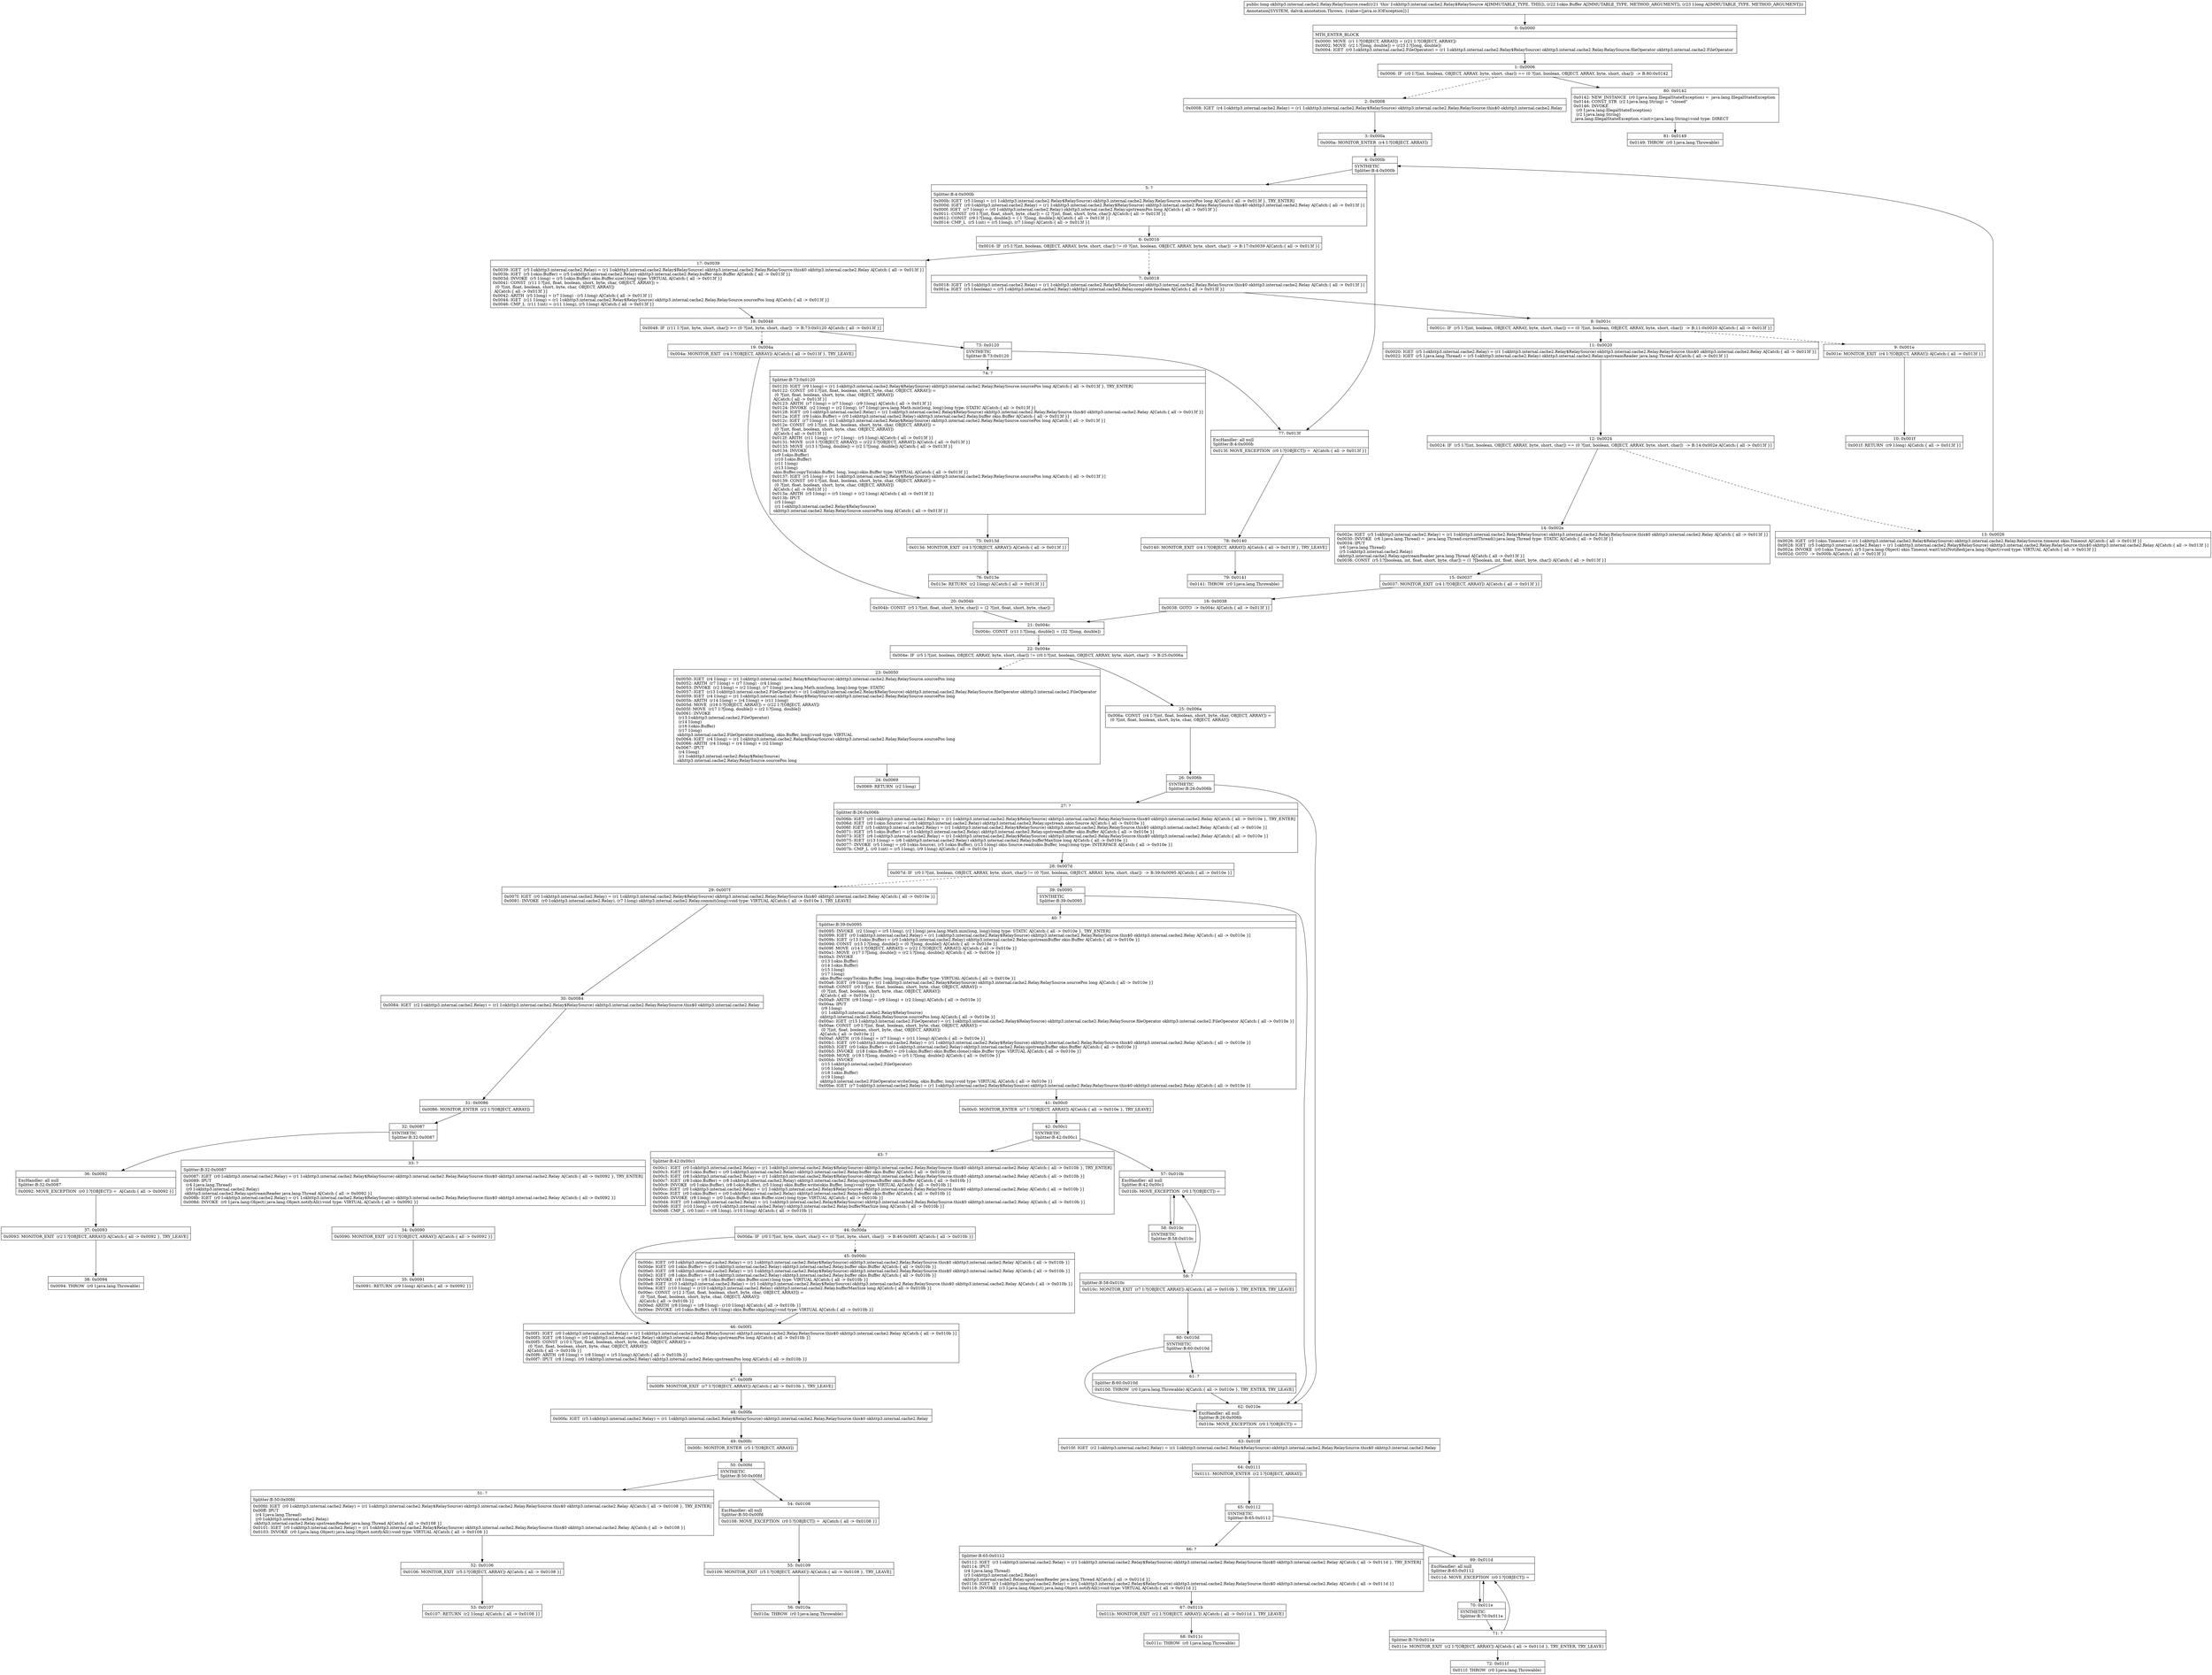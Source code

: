 digraph "CFG forokhttp3.internal.cache2.Relay.RelaySource.read(Lokio\/Buffer;J)J" {
Node_0 [shape=record,label="{0\:\ 0x0000|MTH_ENTER_BLOCK\l|0x0000: MOVE  (r1 I:?[OBJECT, ARRAY]) = (r21 I:?[OBJECT, ARRAY]) \l0x0002: MOVE  (r2 I:?[long, double]) = (r23 I:?[long, double]) \l0x0004: IGET  (r0 I:okhttp3.internal.cache2.FileOperator) = (r1 I:okhttp3.internal.cache2.Relay$RelaySource) okhttp3.internal.cache2.Relay.RelaySource.fileOperator okhttp3.internal.cache2.FileOperator \l}"];
Node_1 [shape=record,label="{1\:\ 0x0006|0x0006: IF  (r0 I:?[int, boolean, OBJECT, ARRAY, byte, short, char]) == (0 ?[int, boolean, OBJECT, ARRAY, byte, short, char])  \-\> B:80:0x0142 \l}"];
Node_2 [shape=record,label="{2\:\ 0x0008|0x0008: IGET  (r4 I:okhttp3.internal.cache2.Relay) = (r1 I:okhttp3.internal.cache2.Relay$RelaySource) okhttp3.internal.cache2.Relay.RelaySource.this$0 okhttp3.internal.cache2.Relay \l}"];
Node_3 [shape=record,label="{3\:\ 0x000a|0x000a: MONITOR_ENTER  (r4 I:?[OBJECT, ARRAY]) \l}"];
Node_4 [shape=record,label="{4\:\ 0x000b|SYNTHETIC\lSplitter:B:4:0x000b\l}"];
Node_5 [shape=record,label="{5\:\ ?|Splitter:B:4:0x000b\l|0x000b: IGET  (r5 I:long) = (r1 I:okhttp3.internal.cache2.Relay$RelaySource) okhttp3.internal.cache2.Relay.RelaySource.sourcePos long A[Catch:\{ all \-\> 0x013f \}, TRY_ENTER]\l0x000d: IGET  (r0 I:okhttp3.internal.cache2.Relay) = (r1 I:okhttp3.internal.cache2.Relay$RelaySource) okhttp3.internal.cache2.Relay.RelaySource.this$0 okhttp3.internal.cache2.Relay A[Catch:\{ all \-\> 0x013f \}]\l0x000f: IGET  (r7 I:long) = (r0 I:okhttp3.internal.cache2.Relay) okhttp3.internal.cache2.Relay.upstreamPos long A[Catch:\{ all \-\> 0x013f \}]\l0x0011: CONST  (r0 I:?[int, float, short, byte, char]) = (2 ?[int, float, short, byte, char]) A[Catch:\{ all \-\> 0x013f \}]\l0x0012: CONST  (r9 I:?[long, double]) = (\-1 ?[long, double]) A[Catch:\{ all \-\> 0x013f \}]\l0x0014: CMP_L  (r5 I:int) = (r5 I:long), (r7 I:long) A[Catch:\{ all \-\> 0x013f \}]\l}"];
Node_6 [shape=record,label="{6\:\ 0x0016|0x0016: IF  (r5 I:?[int, boolean, OBJECT, ARRAY, byte, short, char]) != (0 ?[int, boolean, OBJECT, ARRAY, byte, short, char])  \-\> B:17:0x0039 A[Catch:\{ all \-\> 0x013f \}]\l}"];
Node_7 [shape=record,label="{7\:\ 0x0018|0x0018: IGET  (r5 I:okhttp3.internal.cache2.Relay) = (r1 I:okhttp3.internal.cache2.Relay$RelaySource) okhttp3.internal.cache2.Relay.RelaySource.this$0 okhttp3.internal.cache2.Relay A[Catch:\{ all \-\> 0x013f \}]\l0x001a: IGET  (r5 I:boolean) = (r5 I:okhttp3.internal.cache2.Relay) okhttp3.internal.cache2.Relay.complete boolean A[Catch:\{ all \-\> 0x013f \}]\l}"];
Node_8 [shape=record,label="{8\:\ 0x001c|0x001c: IF  (r5 I:?[int, boolean, OBJECT, ARRAY, byte, short, char]) == (0 ?[int, boolean, OBJECT, ARRAY, byte, short, char])  \-\> B:11:0x0020 A[Catch:\{ all \-\> 0x013f \}]\l}"];
Node_9 [shape=record,label="{9\:\ 0x001e|0x001e: MONITOR_EXIT  (r4 I:?[OBJECT, ARRAY]) A[Catch:\{ all \-\> 0x013f \}]\l}"];
Node_10 [shape=record,label="{10\:\ 0x001f|0x001f: RETURN  (r9 I:long) A[Catch:\{ all \-\> 0x013f \}]\l}"];
Node_11 [shape=record,label="{11\:\ 0x0020|0x0020: IGET  (r5 I:okhttp3.internal.cache2.Relay) = (r1 I:okhttp3.internal.cache2.Relay$RelaySource) okhttp3.internal.cache2.Relay.RelaySource.this$0 okhttp3.internal.cache2.Relay A[Catch:\{ all \-\> 0x013f \}]\l0x0022: IGET  (r5 I:java.lang.Thread) = (r5 I:okhttp3.internal.cache2.Relay) okhttp3.internal.cache2.Relay.upstreamReader java.lang.Thread A[Catch:\{ all \-\> 0x013f \}]\l}"];
Node_12 [shape=record,label="{12\:\ 0x0024|0x0024: IF  (r5 I:?[int, boolean, OBJECT, ARRAY, byte, short, char]) == (0 ?[int, boolean, OBJECT, ARRAY, byte, short, char])  \-\> B:14:0x002e A[Catch:\{ all \-\> 0x013f \}]\l}"];
Node_13 [shape=record,label="{13\:\ 0x0026|0x0026: IGET  (r0 I:okio.Timeout) = (r1 I:okhttp3.internal.cache2.Relay$RelaySource) okhttp3.internal.cache2.Relay.RelaySource.timeout okio.Timeout A[Catch:\{ all \-\> 0x013f \}]\l0x0028: IGET  (r5 I:okhttp3.internal.cache2.Relay) = (r1 I:okhttp3.internal.cache2.Relay$RelaySource) okhttp3.internal.cache2.Relay.RelaySource.this$0 okhttp3.internal.cache2.Relay A[Catch:\{ all \-\> 0x013f \}]\l0x002a: INVOKE  (r0 I:okio.Timeout), (r5 I:java.lang.Object) okio.Timeout.waitUntilNotified(java.lang.Object):void type: VIRTUAL A[Catch:\{ all \-\> 0x013f \}]\l0x002d: GOTO  \-\> 0x000b A[Catch:\{ all \-\> 0x013f \}]\l}"];
Node_14 [shape=record,label="{14\:\ 0x002e|0x002e: IGET  (r5 I:okhttp3.internal.cache2.Relay) = (r1 I:okhttp3.internal.cache2.Relay$RelaySource) okhttp3.internal.cache2.Relay.RelaySource.this$0 okhttp3.internal.cache2.Relay A[Catch:\{ all \-\> 0x013f \}]\l0x0030: INVOKE  (r6 I:java.lang.Thread) =  java.lang.Thread.currentThread():java.lang.Thread type: STATIC A[Catch:\{ all \-\> 0x013f \}]\l0x0034: IPUT  \l  (r6 I:java.lang.Thread)\l  (r5 I:okhttp3.internal.cache2.Relay)\l okhttp3.internal.cache2.Relay.upstreamReader java.lang.Thread A[Catch:\{ all \-\> 0x013f \}]\l0x0036: CONST  (r5 I:?[boolean, int, float, short, byte, char]) = (1 ?[boolean, int, float, short, byte, char]) A[Catch:\{ all \-\> 0x013f \}]\l}"];
Node_15 [shape=record,label="{15\:\ 0x0037|0x0037: MONITOR_EXIT  (r4 I:?[OBJECT, ARRAY]) A[Catch:\{ all \-\> 0x013f \}]\l}"];
Node_16 [shape=record,label="{16\:\ 0x0038|0x0038: GOTO  \-\> 0x004c A[Catch:\{ all \-\> 0x013f \}]\l}"];
Node_17 [shape=record,label="{17\:\ 0x0039|0x0039: IGET  (r5 I:okhttp3.internal.cache2.Relay) = (r1 I:okhttp3.internal.cache2.Relay$RelaySource) okhttp3.internal.cache2.Relay.RelaySource.this$0 okhttp3.internal.cache2.Relay A[Catch:\{ all \-\> 0x013f \}]\l0x003b: IGET  (r5 I:okio.Buffer) = (r5 I:okhttp3.internal.cache2.Relay) okhttp3.internal.cache2.Relay.buffer okio.Buffer A[Catch:\{ all \-\> 0x013f \}]\l0x003d: INVOKE  (r5 I:long) = (r5 I:okio.Buffer) okio.Buffer.size():long type: VIRTUAL A[Catch:\{ all \-\> 0x013f \}]\l0x0041: CONST  (r11 I:?[int, float, boolean, short, byte, char, OBJECT, ARRAY]) = \l  (0 ?[int, float, boolean, short, byte, char, OBJECT, ARRAY])\l A[Catch:\{ all \-\> 0x013f \}]\l0x0042: ARITH  (r5 I:long) = (r7 I:long) \- (r5 I:long) A[Catch:\{ all \-\> 0x013f \}]\l0x0044: IGET  (r11 I:long) = (r1 I:okhttp3.internal.cache2.Relay$RelaySource) okhttp3.internal.cache2.Relay.RelaySource.sourcePos long A[Catch:\{ all \-\> 0x013f \}]\l0x0046: CMP_L  (r11 I:int) = (r11 I:long), (r5 I:long) A[Catch:\{ all \-\> 0x013f \}]\l}"];
Node_18 [shape=record,label="{18\:\ 0x0048|0x0048: IF  (r11 I:?[int, byte, short, char]) \>= (0 ?[int, byte, short, char])  \-\> B:73:0x0120 A[Catch:\{ all \-\> 0x013f \}]\l}"];
Node_19 [shape=record,label="{19\:\ 0x004a|0x004a: MONITOR_EXIT  (r4 I:?[OBJECT, ARRAY]) A[Catch:\{ all \-\> 0x013f \}, TRY_LEAVE]\l}"];
Node_20 [shape=record,label="{20\:\ 0x004b|0x004b: CONST  (r5 I:?[int, float, short, byte, char]) = (2 ?[int, float, short, byte, char]) \l}"];
Node_21 [shape=record,label="{21\:\ 0x004c|0x004c: CONST  (r11 I:?[long, double]) = (32 ?[long, double]) \l}"];
Node_22 [shape=record,label="{22\:\ 0x004e|0x004e: IF  (r5 I:?[int, boolean, OBJECT, ARRAY, byte, short, char]) != (r0 I:?[int, boolean, OBJECT, ARRAY, byte, short, char])  \-\> B:25:0x006a \l}"];
Node_23 [shape=record,label="{23\:\ 0x0050|0x0050: IGET  (r4 I:long) = (r1 I:okhttp3.internal.cache2.Relay$RelaySource) okhttp3.internal.cache2.Relay.RelaySource.sourcePos long \l0x0052: ARITH  (r7 I:long) = (r7 I:long) \- (r4 I:long) \l0x0053: INVOKE  (r2 I:long) = (r2 I:long), (r7 I:long) java.lang.Math.min(long, long):long type: STATIC \l0x0057: IGET  (r13 I:okhttp3.internal.cache2.FileOperator) = (r1 I:okhttp3.internal.cache2.Relay$RelaySource) okhttp3.internal.cache2.Relay.RelaySource.fileOperator okhttp3.internal.cache2.FileOperator \l0x0059: IGET  (r4 I:long) = (r1 I:okhttp3.internal.cache2.Relay$RelaySource) okhttp3.internal.cache2.Relay.RelaySource.sourcePos long \l0x005b: ARITH  (r14 I:long) = (r4 I:long) + (r11 I:long) \l0x005d: MOVE  (r16 I:?[OBJECT, ARRAY]) = (r22 I:?[OBJECT, ARRAY]) \l0x005f: MOVE  (r17 I:?[long, double]) = (r2 I:?[long, double]) \l0x0061: INVOKE  \l  (r13 I:okhttp3.internal.cache2.FileOperator)\l  (r14 I:long)\l  (r16 I:okio.Buffer)\l  (r17 I:long)\l okhttp3.internal.cache2.FileOperator.read(long, okio.Buffer, long):void type: VIRTUAL \l0x0064: IGET  (r4 I:long) = (r1 I:okhttp3.internal.cache2.Relay$RelaySource) okhttp3.internal.cache2.Relay.RelaySource.sourcePos long \l0x0066: ARITH  (r4 I:long) = (r4 I:long) + (r2 I:long) \l0x0067: IPUT  \l  (r4 I:long)\l  (r1 I:okhttp3.internal.cache2.Relay$RelaySource)\l okhttp3.internal.cache2.Relay.RelaySource.sourcePos long \l}"];
Node_24 [shape=record,label="{24\:\ 0x0069|0x0069: RETURN  (r2 I:long) \l}"];
Node_25 [shape=record,label="{25\:\ 0x006a|0x006a: CONST  (r4 I:?[int, float, boolean, short, byte, char, OBJECT, ARRAY]) = \l  (0 ?[int, float, boolean, short, byte, char, OBJECT, ARRAY])\l \l}"];
Node_26 [shape=record,label="{26\:\ 0x006b|SYNTHETIC\lSplitter:B:26:0x006b\l}"];
Node_27 [shape=record,label="{27\:\ ?|Splitter:B:26:0x006b\l|0x006b: IGET  (r0 I:okhttp3.internal.cache2.Relay) = (r1 I:okhttp3.internal.cache2.Relay$RelaySource) okhttp3.internal.cache2.Relay.RelaySource.this$0 okhttp3.internal.cache2.Relay A[Catch:\{ all \-\> 0x010e \}, TRY_ENTER]\l0x006d: IGET  (r0 I:okio.Source) = (r0 I:okhttp3.internal.cache2.Relay) okhttp3.internal.cache2.Relay.upstream okio.Source A[Catch:\{ all \-\> 0x010e \}]\l0x006f: IGET  (r5 I:okhttp3.internal.cache2.Relay) = (r1 I:okhttp3.internal.cache2.Relay$RelaySource) okhttp3.internal.cache2.Relay.RelaySource.this$0 okhttp3.internal.cache2.Relay A[Catch:\{ all \-\> 0x010e \}]\l0x0071: IGET  (r5 I:okio.Buffer) = (r5 I:okhttp3.internal.cache2.Relay) okhttp3.internal.cache2.Relay.upstreamBuffer okio.Buffer A[Catch:\{ all \-\> 0x010e \}]\l0x0073: IGET  (r6 I:okhttp3.internal.cache2.Relay) = (r1 I:okhttp3.internal.cache2.Relay$RelaySource) okhttp3.internal.cache2.Relay.RelaySource.this$0 okhttp3.internal.cache2.Relay A[Catch:\{ all \-\> 0x010e \}]\l0x0075: IGET  (r13 I:long) = (r6 I:okhttp3.internal.cache2.Relay) okhttp3.internal.cache2.Relay.bufferMaxSize long A[Catch:\{ all \-\> 0x010e \}]\l0x0077: INVOKE  (r5 I:long) = (r0 I:okio.Source), (r5 I:okio.Buffer), (r13 I:long) okio.Source.read(okio.Buffer, long):long type: INTERFACE A[Catch:\{ all \-\> 0x010e \}]\l0x007b: CMP_L  (r0 I:int) = (r5 I:long), (r9 I:long) A[Catch:\{ all \-\> 0x010e \}]\l}"];
Node_28 [shape=record,label="{28\:\ 0x007d|0x007d: IF  (r0 I:?[int, boolean, OBJECT, ARRAY, byte, short, char]) != (0 ?[int, boolean, OBJECT, ARRAY, byte, short, char])  \-\> B:39:0x0095 A[Catch:\{ all \-\> 0x010e \}]\l}"];
Node_29 [shape=record,label="{29\:\ 0x007f|0x007f: IGET  (r0 I:okhttp3.internal.cache2.Relay) = (r1 I:okhttp3.internal.cache2.Relay$RelaySource) okhttp3.internal.cache2.Relay.RelaySource.this$0 okhttp3.internal.cache2.Relay A[Catch:\{ all \-\> 0x010e \}]\l0x0081: INVOKE  (r0 I:okhttp3.internal.cache2.Relay), (r7 I:long) okhttp3.internal.cache2.Relay.commit(long):void type: VIRTUAL A[Catch:\{ all \-\> 0x010e \}, TRY_LEAVE]\l}"];
Node_30 [shape=record,label="{30\:\ 0x0084|0x0084: IGET  (r2 I:okhttp3.internal.cache2.Relay) = (r1 I:okhttp3.internal.cache2.Relay$RelaySource) okhttp3.internal.cache2.Relay.RelaySource.this$0 okhttp3.internal.cache2.Relay \l}"];
Node_31 [shape=record,label="{31\:\ 0x0086|0x0086: MONITOR_ENTER  (r2 I:?[OBJECT, ARRAY]) \l}"];
Node_32 [shape=record,label="{32\:\ 0x0087|SYNTHETIC\lSplitter:B:32:0x0087\l}"];
Node_33 [shape=record,label="{33\:\ ?|Splitter:B:32:0x0087\l|0x0087: IGET  (r0 I:okhttp3.internal.cache2.Relay) = (r1 I:okhttp3.internal.cache2.Relay$RelaySource) okhttp3.internal.cache2.Relay.RelaySource.this$0 okhttp3.internal.cache2.Relay A[Catch:\{ all \-\> 0x0092 \}, TRY_ENTER]\l0x0089: IPUT  \l  (r4 I:java.lang.Thread)\l  (r0 I:okhttp3.internal.cache2.Relay)\l okhttp3.internal.cache2.Relay.upstreamReader java.lang.Thread A[Catch:\{ all \-\> 0x0092 \}]\l0x008b: IGET  (r0 I:okhttp3.internal.cache2.Relay) = (r1 I:okhttp3.internal.cache2.Relay$RelaySource) okhttp3.internal.cache2.Relay.RelaySource.this$0 okhttp3.internal.cache2.Relay A[Catch:\{ all \-\> 0x0092 \}]\l0x008d: INVOKE  (r0 I:java.lang.Object) java.lang.Object.notifyAll():void type: VIRTUAL A[Catch:\{ all \-\> 0x0092 \}]\l}"];
Node_34 [shape=record,label="{34\:\ 0x0090|0x0090: MONITOR_EXIT  (r2 I:?[OBJECT, ARRAY]) A[Catch:\{ all \-\> 0x0092 \}]\l}"];
Node_35 [shape=record,label="{35\:\ 0x0091|0x0091: RETURN  (r9 I:long) A[Catch:\{ all \-\> 0x0092 \}]\l}"];
Node_36 [shape=record,label="{36\:\ 0x0092|ExcHandler: all null\lSplitter:B:32:0x0087\l|0x0092: MOVE_EXCEPTION  (r0 I:?[OBJECT]) =  A[Catch:\{ all \-\> 0x0092 \}]\l}"];
Node_37 [shape=record,label="{37\:\ 0x0093|0x0093: MONITOR_EXIT  (r2 I:?[OBJECT, ARRAY]) A[Catch:\{ all \-\> 0x0092 \}, TRY_LEAVE]\l}"];
Node_38 [shape=record,label="{38\:\ 0x0094|0x0094: THROW  (r0 I:java.lang.Throwable) \l}"];
Node_39 [shape=record,label="{39\:\ 0x0095|SYNTHETIC\lSplitter:B:39:0x0095\l}"];
Node_40 [shape=record,label="{40\:\ ?|Splitter:B:39:0x0095\l|0x0095: INVOKE  (r2 I:long) = (r5 I:long), (r2 I:long) java.lang.Math.min(long, long):long type: STATIC A[Catch:\{ all \-\> 0x010e \}, TRY_ENTER]\l0x0099: IGET  (r0 I:okhttp3.internal.cache2.Relay) = (r1 I:okhttp3.internal.cache2.Relay$RelaySource) okhttp3.internal.cache2.Relay.RelaySource.this$0 okhttp3.internal.cache2.Relay A[Catch:\{ all \-\> 0x010e \}]\l0x009b: IGET  (r13 I:okio.Buffer) = (r0 I:okhttp3.internal.cache2.Relay) okhttp3.internal.cache2.Relay.upstreamBuffer okio.Buffer A[Catch:\{ all \-\> 0x010e \}]\l0x009d: CONST  (r15 I:?[long, double]) = (0 ?[long, double]) A[Catch:\{ all \-\> 0x010e \}]\l0x009f: MOVE  (r14 I:?[OBJECT, ARRAY]) = (r22 I:?[OBJECT, ARRAY]) A[Catch:\{ all \-\> 0x010e \}]\l0x00a1: MOVE  (r17 I:?[long, double]) = (r2 I:?[long, double]) A[Catch:\{ all \-\> 0x010e \}]\l0x00a3: INVOKE  \l  (r13 I:okio.Buffer)\l  (r14 I:okio.Buffer)\l  (r15 I:long)\l  (r17 I:long)\l okio.Buffer.copyTo(okio.Buffer, long, long):okio.Buffer type: VIRTUAL A[Catch:\{ all \-\> 0x010e \}]\l0x00a6: IGET  (r9 I:long) = (r1 I:okhttp3.internal.cache2.Relay$RelaySource) okhttp3.internal.cache2.Relay.RelaySource.sourcePos long A[Catch:\{ all \-\> 0x010e \}]\l0x00a8: CONST  (r0 I:?[int, float, boolean, short, byte, char, OBJECT, ARRAY]) = \l  (0 ?[int, float, boolean, short, byte, char, OBJECT, ARRAY])\l A[Catch:\{ all \-\> 0x010e \}]\l0x00a9: ARITH  (r9 I:long) = (r9 I:long) + (r2 I:long) A[Catch:\{ all \-\> 0x010e \}]\l0x00aa: IPUT  \l  (r9 I:long)\l  (r1 I:okhttp3.internal.cache2.Relay$RelaySource)\l okhttp3.internal.cache2.Relay.RelaySource.sourcePos long A[Catch:\{ all \-\> 0x010e \}]\l0x00ac: IGET  (r15 I:okhttp3.internal.cache2.FileOperator) = (r1 I:okhttp3.internal.cache2.Relay$RelaySource) okhttp3.internal.cache2.Relay.RelaySource.fileOperator okhttp3.internal.cache2.FileOperator A[Catch:\{ all \-\> 0x010e \}]\l0x00ae: CONST  (r0 I:?[int, float, boolean, short, byte, char, OBJECT, ARRAY]) = \l  (0 ?[int, float, boolean, short, byte, char, OBJECT, ARRAY])\l A[Catch:\{ all \-\> 0x010e \}]\l0x00af: ARITH  (r16 I:long) = (r7 I:long) + (r11 I:long) A[Catch:\{ all \-\> 0x010e \}]\l0x00b1: IGET  (r0 I:okhttp3.internal.cache2.Relay) = (r1 I:okhttp3.internal.cache2.Relay$RelaySource) okhttp3.internal.cache2.Relay.RelaySource.this$0 okhttp3.internal.cache2.Relay A[Catch:\{ all \-\> 0x010e \}]\l0x00b3: IGET  (r0 I:okio.Buffer) = (r0 I:okhttp3.internal.cache2.Relay) okhttp3.internal.cache2.Relay.upstreamBuffer okio.Buffer A[Catch:\{ all \-\> 0x010e \}]\l0x00b5: INVOKE  (r18 I:okio.Buffer) = (r0 I:okio.Buffer) okio.Buffer.clone():okio.Buffer type: VIRTUAL A[Catch:\{ all \-\> 0x010e \}]\l0x00b9: MOVE  (r19 I:?[long, double]) = (r5 I:?[long, double]) A[Catch:\{ all \-\> 0x010e \}]\l0x00bb: INVOKE  \l  (r15 I:okhttp3.internal.cache2.FileOperator)\l  (r16 I:long)\l  (r18 I:okio.Buffer)\l  (r19 I:long)\l okhttp3.internal.cache2.FileOperator.write(long, okio.Buffer, long):void type: VIRTUAL A[Catch:\{ all \-\> 0x010e \}]\l0x00be: IGET  (r7 I:okhttp3.internal.cache2.Relay) = (r1 I:okhttp3.internal.cache2.Relay$RelaySource) okhttp3.internal.cache2.Relay.RelaySource.this$0 okhttp3.internal.cache2.Relay A[Catch:\{ all \-\> 0x010e \}]\l}"];
Node_41 [shape=record,label="{41\:\ 0x00c0|0x00c0: MONITOR_ENTER  (r7 I:?[OBJECT, ARRAY]) A[Catch:\{ all \-\> 0x010e \}, TRY_LEAVE]\l}"];
Node_42 [shape=record,label="{42\:\ 0x00c1|SYNTHETIC\lSplitter:B:42:0x00c1\l}"];
Node_43 [shape=record,label="{43\:\ ?|Splitter:B:42:0x00c1\l|0x00c1: IGET  (r0 I:okhttp3.internal.cache2.Relay) = (r1 I:okhttp3.internal.cache2.Relay$RelaySource) okhttp3.internal.cache2.Relay.RelaySource.this$0 okhttp3.internal.cache2.Relay A[Catch:\{ all \-\> 0x010b \}, TRY_ENTER]\l0x00c3: IGET  (r0 I:okio.Buffer) = (r0 I:okhttp3.internal.cache2.Relay) okhttp3.internal.cache2.Relay.buffer okio.Buffer A[Catch:\{ all \-\> 0x010b \}]\l0x00c5: IGET  (r8 I:okhttp3.internal.cache2.Relay) = (r1 I:okhttp3.internal.cache2.Relay$RelaySource) okhttp3.internal.cache2.Relay.RelaySource.this$0 okhttp3.internal.cache2.Relay A[Catch:\{ all \-\> 0x010b \}]\l0x00c7: IGET  (r8 I:okio.Buffer) = (r8 I:okhttp3.internal.cache2.Relay) okhttp3.internal.cache2.Relay.upstreamBuffer okio.Buffer A[Catch:\{ all \-\> 0x010b \}]\l0x00c9: INVOKE  (r0 I:okio.Buffer), (r8 I:okio.Buffer), (r5 I:long) okio.Buffer.write(okio.Buffer, long):void type: VIRTUAL A[Catch:\{ all \-\> 0x010b \}]\l0x00cc: IGET  (r0 I:okhttp3.internal.cache2.Relay) = (r1 I:okhttp3.internal.cache2.Relay$RelaySource) okhttp3.internal.cache2.Relay.RelaySource.this$0 okhttp3.internal.cache2.Relay A[Catch:\{ all \-\> 0x010b \}]\l0x00ce: IGET  (r0 I:okio.Buffer) = (r0 I:okhttp3.internal.cache2.Relay) okhttp3.internal.cache2.Relay.buffer okio.Buffer A[Catch:\{ all \-\> 0x010b \}]\l0x00d0: INVOKE  (r8 I:long) = (r0 I:okio.Buffer) okio.Buffer.size():long type: VIRTUAL A[Catch:\{ all \-\> 0x010b \}]\l0x00d4: IGET  (r0 I:okhttp3.internal.cache2.Relay) = (r1 I:okhttp3.internal.cache2.Relay$RelaySource) okhttp3.internal.cache2.Relay.RelaySource.this$0 okhttp3.internal.cache2.Relay A[Catch:\{ all \-\> 0x010b \}]\l0x00d6: IGET  (r10 I:long) = (r0 I:okhttp3.internal.cache2.Relay) okhttp3.internal.cache2.Relay.bufferMaxSize long A[Catch:\{ all \-\> 0x010b \}]\l0x00d8: CMP_L  (r0 I:int) = (r8 I:long), (r10 I:long) A[Catch:\{ all \-\> 0x010b \}]\l}"];
Node_44 [shape=record,label="{44\:\ 0x00da|0x00da: IF  (r0 I:?[int, byte, short, char]) \<= (0 ?[int, byte, short, char])  \-\> B:46:0x00f1 A[Catch:\{ all \-\> 0x010b \}]\l}"];
Node_45 [shape=record,label="{45\:\ 0x00dc|0x00dc: IGET  (r0 I:okhttp3.internal.cache2.Relay) = (r1 I:okhttp3.internal.cache2.Relay$RelaySource) okhttp3.internal.cache2.Relay.RelaySource.this$0 okhttp3.internal.cache2.Relay A[Catch:\{ all \-\> 0x010b \}]\l0x00de: IGET  (r0 I:okio.Buffer) = (r0 I:okhttp3.internal.cache2.Relay) okhttp3.internal.cache2.Relay.buffer okio.Buffer A[Catch:\{ all \-\> 0x010b \}]\l0x00e0: IGET  (r8 I:okhttp3.internal.cache2.Relay) = (r1 I:okhttp3.internal.cache2.Relay$RelaySource) okhttp3.internal.cache2.Relay.RelaySource.this$0 okhttp3.internal.cache2.Relay A[Catch:\{ all \-\> 0x010b \}]\l0x00e2: IGET  (r8 I:okio.Buffer) = (r8 I:okhttp3.internal.cache2.Relay) okhttp3.internal.cache2.Relay.buffer okio.Buffer A[Catch:\{ all \-\> 0x010b \}]\l0x00e4: INVOKE  (r8 I:long) = (r8 I:okio.Buffer) okio.Buffer.size():long type: VIRTUAL A[Catch:\{ all \-\> 0x010b \}]\l0x00e8: IGET  (r10 I:okhttp3.internal.cache2.Relay) = (r1 I:okhttp3.internal.cache2.Relay$RelaySource) okhttp3.internal.cache2.Relay.RelaySource.this$0 okhttp3.internal.cache2.Relay A[Catch:\{ all \-\> 0x010b \}]\l0x00ea: IGET  (r10 I:long) = (r10 I:okhttp3.internal.cache2.Relay) okhttp3.internal.cache2.Relay.bufferMaxSize long A[Catch:\{ all \-\> 0x010b \}]\l0x00ec: CONST  (r12 I:?[int, float, boolean, short, byte, char, OBJECT, ARRAY]) = \l  (0 ?[int, float, boolean, short, byte, char, OBJECT, ARRAY])\l A[Catch:\{ all \-\> 0x010b \}]\l0x00ed: ARITH  (r8 I:long) = (r8 I:long) \- (r10 I:long) A[Catch:\{ all \-\> 0x010b \}]\l0x00ee: INVOKE  (r0 I:okio.Buffer), (r8 I:long) okio.Buffer.skip(long):void type: VIRTUAL A[Catch:\{ all \-\> 0x010b \}]\l}"];
Node_46 [shape=record,label="{46\:\ 0x00f1|0x00f1: IGET  (r0 I:okhttp3.internal.cache2.Relay) = (r1 I:okhttp3.internal.cache2.Relay$RelaySource) okhttp3.internal.cache2.Relay.RelaySource.this$0 okhttp3.internal.cache2.Relay A[Catch:\{ all \-\> 0x010b \}]\l0x00f3: IGET  (r8 I:long) = (r0 I:okhttp3.internal.cache2.Relay) okhttp3.internal.cache2.Relay.upstreamPos long A[Catch:\{ all \-\> 0x010b \}]\l0x00f5: CONST  (r10 I:?[int, float, boolean, short, byte, char, OBJECT, ARRAY]) = \l  (0 ?[int, float, boolean, short, byte, char, OBJECT, ARRAY])\l A[Catch:\{ all \-\> 0x010b \}]\l0x00f6: ARITH  (r8 I:long) = (r8 I:long) + (r5 I:long) A[Catch:\{ all \-\> 0x010b \}]\l0x00f7: IPUT  (r8 I:long), (r0 I:okhttp3.internal.cache2.Relay) okhttp3.internal.cache2.Relay.upstreamPos long A[Catch:\{ all \-\> 0x010b \}]\l}"];
Node_47 [shape=record,label="{47\:\ 0x00f9|0x00f9: MONITOR_EXIT  (r7 I:?[OBJECT, ARRAY]) A[Catch:\{ all \-\> 0x010b \}, TRY_LEAVE]\l}"];
Node_48 [shape=record,label="{48\:\ 0x00fa|0x00fa: IGET  (r5 I:okhttp3.internal.cache2.Relay) = (r1 I:okhttp3.internal.cache2.Relay$RelaySource) okhttp3.internal.cache2.Relay.RelaySource.this$0 okhttp3.internal.cache2.Relay \l}"];
Node_49 [shape=record,label="{49\:\ 0x00fc|0x00fc: MONITOR_ENTER  (r5 I:?[OBJECT, ARRAY]) \l}"];
Node_50 [shape=record,label="{50\:\ 0x00fd|SYNTHETIC\lSplitter:B:50:0x00fd\l}"];
Node_51 [shape=record,label="{51\:\ ?|Splitter:B:50:0x00fd\l|0x00fd: IGET  (r0 I:okhttp3.internal.cache2.Relay) = (r1 I:okhttp3.internal.cache2.Relay$RelaySource) okhttp3.internal.cache2.Relay.RelaySource.this$0 okhttp3.internal.cache2.Relay A[Catch:\{ all \-\> 0x0108 \}, TRY_ENTER]\l0x00ff: IPUT  \l  (r4 I:java.lang.Thread)\l  (r0 I:okhttp3.internal.cache2.Relay)\l okhttp3.internal.cache2.Relay.upstreamReader java.lang.Thread A[Catch:\{ all \-\> 0x0108 \}]\l0x0101: IGET  (r0 I:okhttp3.internal.cache2.Relay) = (r1 I:okhttp3.internal.cache2.Relay$RelaySource) okhttp3.internal.cache2.Relay.RelaySource.this$0 okhttp3.internal.cache2.Relay A[Catch:\{ all \-\> 0x0108 \}]\l0x0103: INVOKE  (r0 I:java.lang.Object) java.lang.Object.notifyAll():void type: VIRTUAL A[Catch:\{ all \-\> 0x0108 \}]\l}"];
Node_52 [shape=record,label="{52\:\ 0x0106|0x0106: MONITOR_EXIT  (r5 I:?[OBJECT, ARRAY]) A[Catch:\{ all \-\> 0x0108 \}]\l}"];
Node_53 [shape=record,label="{53\:\ 0x0107|0x0107: RETURN  (r2 I:long) A[Catch:\{ all \-\> 0x0108 \}]\l}"];
Node_54 [shape=record,label="{54\:\ 0x0108|ExcHandler: all null\lSplitter:B:50:0x00fd\l|0x0108: MOVE_EXCEPTION  (r0 I:?[OBJECT]) =  A[Catch:\{ all \-\> 0x0108 \}]\l}"];
Node_55 [shape=record,label="{55\:\ 0x0109|0x0109: MONITOR_EXIT  (r5 I:?[OBJECT, ARRAY]) A[Catch:\{ all \-\> 0x0108 \}, TRY_LEAVE]\l}"];
Node_56 [shape=record,label="{56\:\ 0x010a|0x010a: THROW  (r0 I:java.lang.Throwable) \l}"];
Node_57 [shape=record,label="{57\:\ 0x010b|ExcHandler: all null\lSplitter:B:42:0x00c1\l|0x010b: MOVE_EXCEPTION  (r0 I:?[OBJECT]) =  \l}"];
Node_58 [shape=record,label="{58\:\ 0x010c|SYNTHETIC\lSplitter:B:58:0x010c\l}"];
Node_59 [shape=record,label="{59\:\ ?|Splitter:B:58:0x010c\l|0x010c: MONITOR_EXIT  (r7 I:?[OBJECT, ARRAY]) A[Catch:\{ all \-\> 0x010b \}, TRY_ENTER, TRY_LEAVE]\l}"];
Node_60 [shape=record,label="{60\:\ 0x010d|SYNTHETIC\lSplitter:B:60:0x010d\l}"];
Node_61 [shape=record,label="{61\:\ ?|Splitter:B:60:0x010d\l|0x010d: THROW  (r0 I:java.lang.Throwable) A[Catch:\{ all \-\> 0x010e \}, TRY_ENTER, TRY_LEAVE]\l}"];
Node_62 [shape=record,label="{62\:\ 0x010e|ExcHandler: all null\lSplitter:B:26:0x006b\l|0x010e: MOVE_EXCEPTION  (r0 I:?[OBJECT]) =  \l}"];
Node_63 [shape=record,label="{63\:\ 0x010f|0x010f: IGET  (r2 I:okhttp3.internal.cache2.Relay) = (r1 I:okhttp3.internal.cache2.Relay$RelaySource) okhttp3.internal.cache2.Relay.RelaySource.this$0 okhttp3.internal.cache2.Relay \l}"];
Node_64 [shape=record,label="{64\:\ 0x0111|0x0111: MONITOR_ENTER  (r2 I:?[OBJECT, ARRAY]) \l}"];
Node_65 [shape=record,label="{65\:\ 0x0112|SYNTHETIC\lSplitter:B:65:0x0112\l}"];
Node_66 [shape=record,label="{66\:\ ?|Splitter:B:65:0x0112\l|0x0112: IGET  (r3 I:okhttp3.internal.cache2.Relay) = (r1 I:okhttp3.internal.cache2.Relay$RelaySource) okhttp3.internal.cache2.Relay.RelaySource.this$0 okhttp3.internal.cache2.Relay A[Catch:\{ all \-\> 0x011d \}, TRY_ENTER]\l0x0114: IPUT  \l  (r4 I:java.lang.Thread)\l  (r3 I:okhttp3.internal.cache2.Relay)\l okhttp3.internal.cache2.Relay.upstreamReader java.lang.Thread A[Catch:\{ all \-\> 0x011d \}]\l0x0116: IGET  (r3 I:okhttp3.internal.cache2.Relay) = (r1 I:okhttp3.internal.cache2.Relay$RelaySource) okhttp3.internal.cache2.Relay.RelaySource.this$0 okhttp3.internal.cache2.Relay A[Catch:\{ all \-\> 0x011d \}]\l0x0118: INVOKE  (r3 I:java.lang.Object) java.lang.Object.notifyAll():void type: VIRTUAL A[Catch:\{ all \-\> 0x011d \}]\l}"];
Node_67 [shape=record,label="{67\:\ 0x011b|0x011b: MONITOR_EXIT  (r2 I:?[OBJECT, ARRAY]) A[Catch:\{ all \-\> 0x011d \}, TRY_LEAVE]\l}"];
Node_68 [shape=record,label="{68\:\ 0x011c|0x011c: THROW  (r0 I:java.lang.Throwable) \l}"];
Node_69 [shape=record,label="{69\:\ 0x011d|ExcHandler: all null\lSplitter:B:65:0x0112\l|0x011d: MOVE_EXCEPTION  (r0 I:?[OBJECT]) =  \l}"];
Node_70 [shape=record,label="{70\:\ 0x011e|SYNTHETIC\lSplitter:B:70:0x011e\l}"];
Node_71 [shape=record,label="{71\:\ ?|Splitter:B:70:0x011e\l|0x011e: MONITOR_EXIT  (r2 I:?[OBJECT, ARRAY]) A[Catch:\{ all \-\> 0x011d \}, TRY_ENTER, TRY_LEAVE]\l}"];
Node_72 [shape=record,label="{72\:\ 0x011f|0x011f: THROW  (r0 I:java.lang.Throwable) \l}"];
Node_73 [shape=record,label="{73\:\ 0x0120|SYNTHETIC\lSplitter:B:73:0x0120\l}"];
Node_74 [shape=record,label="{74\:\ ?|Splitter:B:73:0x0120\l|0x0120: IGET  (r9 I:long) = (r1 I:okhttp3.internal.cache2.Relay$RelaySource) okhttp3.internal.cache2.Relay.RelaySource.sourcePos long A[Catch:\{ all \-\> 0x013f \}, TRY_ENTER]\l0x0122: CONST  (r0 I:?[int, float, boolean, short, byte, char, OBJECT, ARRAY]) = \l  (0 ?[int, float, boolean, short, byte, char, OBJECT, ARRAY])\l A[Catch:\{ all \-\> 0x013f \}]\l0x0123: ARITH  (r7 I:long) = (r7 I:long) \- (r9 I:long) A[Catch:\{ all \-\> 0x013f \}]\l0x0124: INVOKE  (r2 I:long) = (r2 I:long), (r7 I:long) java.lang.Math.min(long, long):long type: STATIC A[Catch:\{ all \-\> 0x013f \}]\l0x0128: IGET  (r0 I:okhttp3.internal.cache2.Relay) = (r1 I:okhttp3.internal.cache2.Relay$RelaySource) okhttp3.internal.cache2.Relay.RelaySource.this$0 okhttp3.internal.cache2.Relay A[Catch:\{ all \-\> 0x013f \}]\l0x012a: IGET  (r9 I:okio.Buffer) = (r0 I:okhttp3.internal.cache2.Relay) okhttp3.internal.cache2.Relay.buffer okio.Buffer A[Catch:\{ all \-\> 0x013f \}]\l0x012c: IGET  (r7 I:long) = (r1 I:okhttp3.internal.cache2.Relay$RelaySource) okhttp3.internal.cache2.Relay.RelaySource.sourcePos long A[Catch:\{ all \-\> 0x013f \}]\l0x012e: CONST  (r0 I:?[int, float, boolean, short, byte, char, OBJECT, ARRAY]) = \l  (0 ?[int, float, boolean, short, byte, char, OBJECT, ARRAY])\l A[Catch:\{ all \-\> 0x013f \}]\l0x012f: ARITH  (r11 I:long) = (r7 I:long) \- (r5 I:long) A[Catch:\{ all \-\> 0x013f \}]\l0x0131: MOVE  (r10 I:?[OBJECT, ARRAY]) = (r22 I:?[OBJECT, ARRAY]) A[Catch:\{ all \-\> 0x013f \}]\l0x0133: MOVE  (r13 I:?[long, double]) = (r2 I:?[long, double]) A[Catch:\{ all \-\> 0x013f \}]\l0x0134: INVOKE  \l  (r9 I:okio.Buffer)\l  (r10 I:okio.Buffer)\l  (r11 I:long)\l  (r13 I:long)\l okio.Buffer.copyTo(okio.Buffer, long, long):okio.Buffer type: VIRTUAL A[Catch:\{ all \-\> 0x013f \}]\l0x0137: IGET  (r5 I:long) = (r1 I:okhttp3.internal.cache2.Relay$RelaySource) okhttp3.internal.cache2.Relay.RelaySource.sourcePos long A[Catch:\{ all \-\> 0x013f \}]\l0x0139: CONST  (r0 I:?[int, float, boolean, short, byte, char, OBJECT, ARRAY]) = \l  (0 ?[int, float, boolean, short, byte, char, OBJECT, ARRAY])\l A[Catch:\{ all \-\> 0x013f \}]\l0x013a: ARITH  (r5 I:long) = (r5 I:long) + (r2 I:long) A[Catch:\{ all \-\> 0x013f \}]\l0x013b: IPUT  \l  (r5 I:long)\l  (r1 I:okhttp3.internal.cache2.Relay$RelaySource)\l okhttp3.internal.cache2.Relay.RelaySource.sourcePos long A[Catch:\{ all \-\> 0x013f \}]\l}"];
Node_75 [shape=record,label="{75\:\ 0x013d|0x013d: MONITOR_EXIT  (r4 I:?[OBJECT, ARRAY]) A[Catch:\{ all \-\> 0x013f \}]\l}"];
Node_76 [shape=record,label="{76\:\ 0x013e|0x013e: RETURN  (r2 I:long) A[Catch:\{ all \-\> 0x013f \}]\l}"];
Node_77 [shape=record,label="{77\:\ 0x013f|ExcHandler: all null\lSplitter:B:4:0x000b\l|0x013f: MOVE_EXCEPTION  (r0 I:?[OBJECT]) =  A[Catch:\{ all \-\> 0x013f \}]\l}"];
Node_78 [shape=record,label="{78\:\ 0x0140|0x0140: MONITOR_EXIT  (r4 I:?[OBJECT, ARRAY]) A[Catch:\{ all \-\> 0x013f \}, TRY_LEAVE]\l}"];
Node_79 [shape=record,label="{79\:\ 0x0141|0x0141: THROW  (r0 I:java.lang.Throwable) \l}"];
Node_80 [shape=record,label="{80\:\ 0x0142|0x0142: NEW_INSTANCE  (r0 I:java.lang.IllegalStateException) =  java.lang.IllegalStateException \l0x0144: CONST_STR  (r2 I:java.lang.String) =  \"closed\" \l0x0146: INVOKE  \l  (r0 I:java.lang.IllegalStateException)\l  (r2 I:java.lang.String)\l java.lang.IllegalStateException.\<init\>(java.lang.String):void type: DIRECT \l}"];
Node_81 [shape=record,label="{81\:\ 0x0149|0x0149: THROW  (r0 I:java.lang.Throwable) \l}"];
MethodNode[shape=record,label="{public long okhttp3.internal.cache2.Relay.RelaySource.read((r21 'this' I:okhttp3.internal.cache2.Relay$RelaySource A[IMMUTABLE_TYPE, THIS]), (r22 I:okio.Buffer A[IMMUTABLE_TYPE, METHOD_ARGUMENT]), (r23 I:long A[IMMUTABLE_TYPE, METHOD_ARGUMENT]))  | Annotation[SYSTEM, dalvik.annotation.Throws, \{value=[java.io.IOException]\}]\l}"];
MethodNode -> Node_0;
Node_0 -> Node_1;
Node_1 -> Node_2[style=dashed];
Node_1 -> Node_80;
Node_2 -> Node_3;
Node_3 -> Node_4;
Node_4 -> Node_5;
Node_4 -> Node_77;
Node_5 -> Node_6;
Node_6 -> Node_7[style=dashed];
Node_6 -> Node_17;
Node_7 -> Node_8;
Node_8 -> Node_9[style=dashed];
Node_8 -> Node_11;
Node_9 -> Node_10;
Node_11 -> Node_12;
Node_12 -> Node_13[style=dashed];
Node_12 -> Node_14;
Node_13 -> Node_4;
Node_14 -> Node_15;
Node_15 -> Node_16;
Node_16 -> Node_21;
Node_17 -> Node_18;
Node_18 -> Node_19[style=dashed];
Node_18 -> Node_73;
Node_19 -> Node_20;
Node_20 -> Node_21;
Node_21 -> Node_22;
Node_22 -> Node_23[style=dashed];
Node_22 -> Node_25;
Node_23 -> Node_24;
Node_25 -> Node_26;
Node_26 -> Node_27;
Node_26 -> Node_62;
Node_27 -> Node_28;
Node_28 -> Node_29[style=dashed];
Node_28 -> Node_39;
Node_29 -> Node_30;
Node_30 -> Node_31;
Node_31 -> Node_32;
Node_32 -> Node_33;
Node_32 -> Node_36;
Node_33 -> Node_34;
Node_34 -> Node_35;
Node_36 -> Node_37;
Node_37 -> Node_38;
Node_39 -> Node_40;
Node_39 -> Node_62;
Node_40 -> Node_41;
Node_41 -> Node_42;
Node_42 -> Node_43;
Node_42 -> Node_57;
Node_43 -> Node_44;
Node_44 -> Node_45[style=dashed];
Node_44 -> Node_46;
Node_45 -> Node_46;
Node_46 -> Node_47;
Node_47 -> Node_48;
Node_48 -> Node_49;
Node_49 -> Node_50;
Node_50 -> Node_51;
Node_50 -> Node_54;
Node_51 -> Node_52;
Node_52 -> Node_53;
Node_54 -> Node_55;
Node_55 -> Node_56;
Node_57 -> Node_58;
Node_58 -> Node_59;
Node_58 -> Node_57;
Node_59 -> Node_60;
Node_59 -> Node_57;
Node_60 -> Node_61;
Node_60 -> Node_62;
Node_61 -> Node_62;
Node_62 -> Node_63;
Node_63 -> Node_64;
Node_64 -> Node_65;
Node_65 -> Node_66;
Node_65 -> Node_69;
Node_66 -> Node_67;
Node_67 -> Node_68;
Node_69 -> Node_70;
Node_70 -> Node_71;
Node_70 -> Node_69;
Node_71 -> Node_72;
Node_71 -> Node_69;
Node_73 -> Node_74;
Node_73 -> Node_77;
Node_74 -> Node_75;
Node_75 -> Node_76;
Node_77 -> Node_78;
Node_78 -> Node_79;
Node_80 -> Node_81;
}

